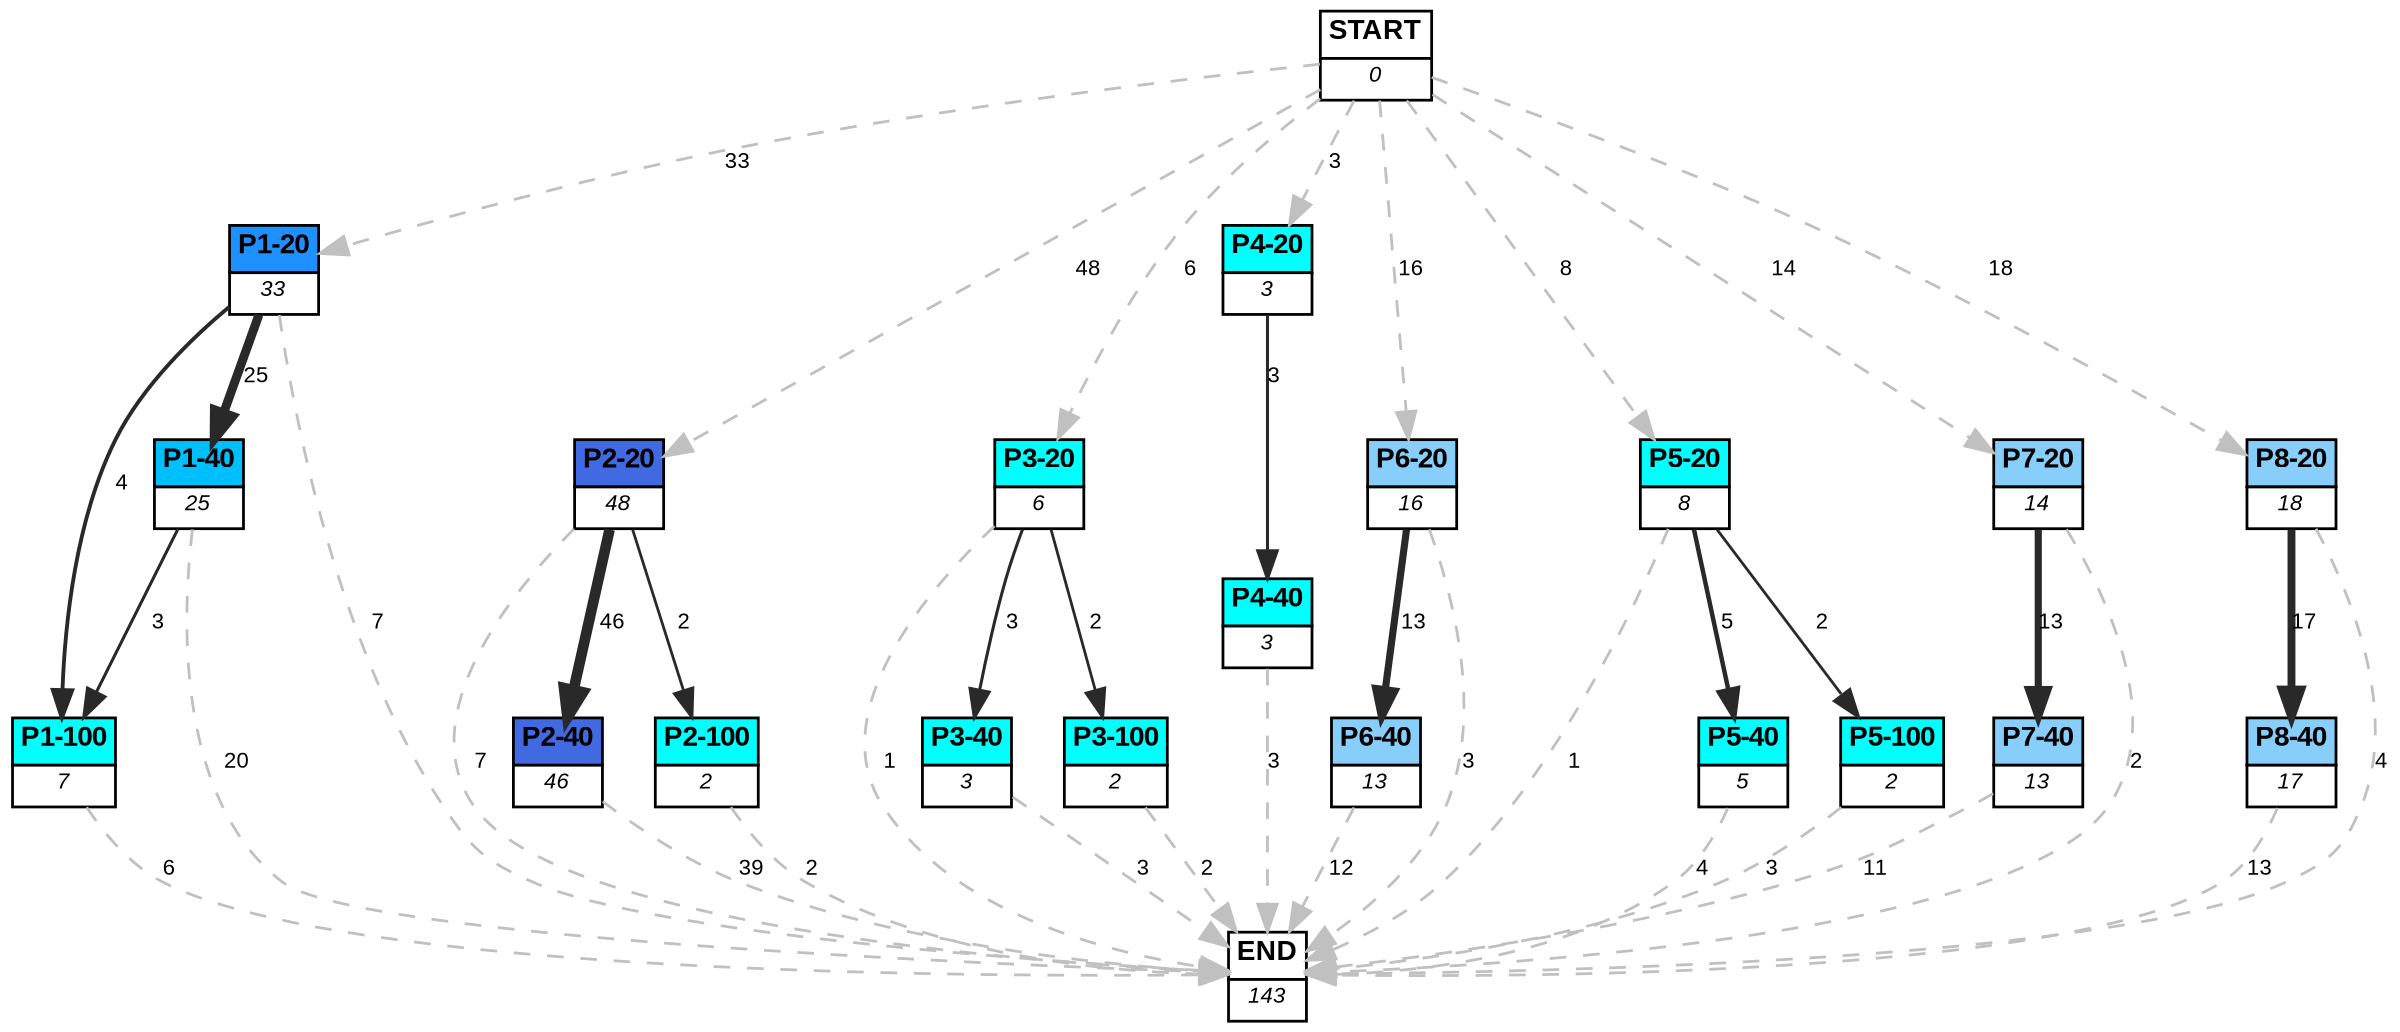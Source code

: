 digraph graphname {
	dpi = 150
	size="16,11!";
	margin = 0;
"P1-20" [shape=plain, label=<<table border="0" cellborder="1" cellspacing="0"><tr><td bgcolor="dodgerblue"><FONT face="Arial" POINT-SIZE="10"><b>P1-20</b></FONT></td></tr><tr><td bgcolor="white"><FONT face="Arial" POINT-SIZE="8"><i>33</i></FONT></td></tr></table>>]
"P1-40" [shape=plain, label=<<table border="0" cellborder="1" cellspacing="0"><tr><td bgcolor="deepskyblue"><FONT face="Arial" POINT-SIZE="10"><b>P1-40</b></FONT></td></tr><tr><td bgcolor="white"><FONT face="Arial" POINT-SIZE="8"><i>25</i></FONT></td></tr></table>>]
"P1-100" [shape=plain, label=<<table border="0" cellborder="1" cellspacing="0"><tr><td bgcolor="aqua"><FONT face="Arial" POINT-SIZE="10"><b>P1-100</b></FONT></td></tr><tr><td bgcolor="white"><FONT face="Arial" POINT-SIZE="8"><i>7</i></FONT></td></tr></table>>]
"P2-20" [shape=plain, label=<<table border="0" cellborder="1" cellspacing="0"><tr><td bgcolor="royalblue"><FONT face="Arial" POINT-SIZE="10"><b>P2-20</b></FONT></td></tr><tr><td bgcolor="white"><FONT face="Arial" POINT-SIZE="8"><i>48</i></FONT></td></tr></table>>]
"P2-40" [shape=plain, label=<<table border="0" cellborder="1" cellspacing="0"><tr><td bgcolor="royalblue"><FONT face="Arial" POINT-SIZE="10"><b>P2-40</b></FONT></td></tr><tr><td bgcolor="white"><FONT face="Arial" POINT-SIZE="8"><i>46</i></FONT></td></tr></table>>]
"P3-20" [shape=plain, label=<<table border="0" cellborder="1" cellspacing="0"><tr><td bgcolor="aqua"><FONT face="Arial" POINT-SIZE="10"><b>P3-20</b></FONT></td></tr><tr><td bgcolor="white"><FONT face="Arial" POINT-SIZE="8"><i>6</i></FONT></td></tr></table>>]
"P3-40" [shape=plain, label=<<table border="0" cellborder="1" cellspacing="0"><tr><td bgcolor="aqua"><FONT face="Arial" POINT-SIZE="10"><b>P3-40</b></FONT></td></tr><tr><td bgcolor="white"><FONT face="Arial" POINT-SIZE="8"><i>3</i></FONT></td></tr></table>>]
"P4-20" [shape=plain, label=<<table border="0" cellborder="1" cellspacing="0"><tr><td bgcolor="aqua"><FONT face="Arial" POINT-SIZE="10"><b>P4-20</b></FONT></td></tr><tr><td bgcolor="white"><FONT face="Arial" POINT-SIZE="8"><i>3</i></FONT></td></tr></table>>]
"P4-40" [shape=plain, label=<<table border="0" cellborder="1" cellspacing="0"><tr><td bgcolor="aqua"><FONT face="Arial" POINT-SIZE="10"><b>P4-40</b></FONT></td></tr><tr><td bgcolor="white"><FONT face="Arial" POINT-SIZE="8"><i>3</i></FONT></td></tr></table>>]
"P6-20" [shape=plain, label=<<table border="0" cellborder="1" cellspacing="0"><tr><td bgcolor="lightskyblue"><FONT face="Arial" POINT-SIZE="10"><b>P6-20</b></FONT></td></tr><tr><td bgcolor="white"><FONT face="Arial" POINT-SIZE="8"><i>16</i></FONT></td></tr></table>>]
"P6-40" [shape=plain, label=<<table border="0" cellborder="1" cellspacing="0"><tr><td bgcolor="lightskyblue"><FONT face="Arial" POINT-SIZE="10"><b>P6-40</b></FONT></td></tr><tr><td bgcolor="white"><FONT face="Arial" POINT-SIZE="8"><i>13</i></FONT></td></tr></table>>]
"P5-20" [shape=plain, label=<<table border="0" cellborder="1" cellspacing="0"><tr><td bgcolor="aqua"><FONT face="Arial" POINT-SIZE="10"><b>P5-20</b></FONT></td></tr><tr><td bgcolor="white"><FONT face="Arial" POINT-SIZE="8"><i>8</i></FONT></td></tr></table>>]
"P5-40" [shape=plain, label=<<table border="0" cellborder="1" cellspacing="0"><tr><td bgcolor="aqua"><FONT face="Arial" POINT-SIZE="10"><b>P5-40</b></FONT></td></tr><tr><td bgcolor="white"><FONT face="Arial" POINT-SIZE="8"><i>5</i></FONT></td></tr></table>>]
"P2-100" [shape=plain, label=<<table border="0" cellborder="1" cellspacing="0"><tr><td bgcolor="aqua"><FONT face="Arial" POINT-SIZE="10"><b>P2-100</b></FONT></td></tr><tr><td bgcolor="white"><FONT face="Arial" POINT-SIZE="8"><i>2</i></FONT></td></tr></table>>]
"P3-100" [shape=plain, label=<<table border="0" cellborder="1" cellspacing="0"><tr><td bgcolor="aqua"><FONT face="Arial" POINT-SIZE="10"><b>P3-100</b></FONT></td></tr><tr><td bgcolor="white"><FONT face="Arial" POINT-SIZE="8"><i>2</i></FONT></td></tr></table>>]
"P5-100" [shape=plain, label=<<table border="0" cellborder="1" cellspacing="0"><tr><td bgcolor="aqua"><FONT face="Arial" POINT-SIZE="10"><b>P5-100</b></FONT></td></tr><tr><td bgcolor="white"><FONT face="Arial" POINT-SIZE="8"><i>2</i></FONT></td></tr></table>>]
"P7-20" [shape=plain, label=<<table border="0" cellborder="1" cellspacing="0"><tr><td bgcolor="lightskyblue"><FONT face="Arial" POINT-SIZE="10"><b>P7-20</b></FONT></td></tr><tr><td bgcolor="white"><FONT face="Arial" POINT-SIZE="8"><i>14</i></FONT></td></tr></table>>]
"P7-40" [shape=plain, label=<<table border="0" cellborder="1" cellspacing="0"><tr><td bgcolor="lightskyblue"><FONT face="Arial" POINT-SIZE="10"><b>P7-40</b></FONT></td></tr><tr><td bgcolor="white"><FONT face="Arial" POINT-SIZE="8"><i>13</i></FONT></td></tr></table>>]
"P8-20" [shape=plain, label=<<table border="0" cellborder="1" cellspacing="0"><tr><td bgcolor="lightskyblue"><FONT face="Arial" POINT-SIZE="10"><b>P8-20</b></FONT></td></tr><tr><td bgcolor="white"><FONT face="Arial" POINT-SIZE="8"><i>18</i></FONT></td></tr></table>>]
"P8-40" [shape=plain, label=<<table border="0" cellborder="1" cellspacing="0"><tr><td bgcolor="lightskyblue"><FONT face="Arial" POINT-SIZE="10"><b>P8-40</b></FONT></td></tr><tr><td bgcolor="white"><FONT face="Arial" POINT-SIZE="8"><i>17</i></FONT></td></tr></table>>]
"START" [shape=plain, label=<<table border="0" cellborder="1" cellspacing="0"><tr><td bgcolor="white"><FONT face="Arial" POINT-SIZE="10"><b>START</b></FONT></td></tr><tr><td bgcolor="white"><FONT face="Arial" POINT-SIZE="8"><i>0</i></FONT></td></tr></table>>]
"END" [shape=plain, label=<<table border="0" cellborder="1" cellspacing="0"><tr><td bgcolor="white"><FONT face="Arial" POINT-SIZE="10"><b>END</b></FONT></td></tr><tr><td bgcolor="white"><FONT face="Arial" POINT-SIZE="8"><i>143</i></FONT></td></tr></table>>]
"P1-20" -> "P1-40" [ color=grey16 penwidth = "3.2188758248682006"label ="25" labelfloat=false fontname="Arial" fontsize=8]
"P1-20" -> "P1-100" [ color=grey16 penwidth = "1.3862943611198906"label ="4" labelfloat=false fontname="Arial" fontsize=8]
"P1-20" -> "END" [ style = dashed color=grey label ="7" labelfloat=false fontname="Arial" fontsize=8]
"P1-40" -> "P1-100" [ color=grey16 penwidth = "1.0986122886681098"label ="3" labelfloat=false fontname="Arial" fontsize=8]
"P1-40" -> "END" [ style = dashed color=grey label ="20" labelfloat=false fontname="Arial" fontsize=8]
"P1-100" -> "END" [ style = dashed color=grey label ="6" labelfloat=false fontname="Arial" fontsize=8]
"P2-20" -> "P2-40" [ color=grey16 penwidth = "3.828641396489095"label ="46" labelfloat=false fontname="Arial" fontsize=8]
"P2-20" -> "P2-100" [ color=grey16 penwidth = "1"label ="2" labelfloat=false fontname="Arial" fontsize=8]
"P2-20" -> "END" [ style = dashed color=grey label ="7" labelfloat=false fontname="Arial" fontsize=8]
"P2-40" -> "END" [ style = dashed color=grey label ="39" labelfloat=false fontname="Arial" fontsize=8]
"P3-20" -> "P3-40" [ color=grey16 penwidth = "1.0986122886681098"label ="3" labelfloat=false fontname="Arial" fontsize=8]
"P3-20" -> "P3-100" [ color=grey16 penwidth = "1"label ="2" labelfloat=false fontname="Arial" fontsize=8]
"P3-20" -> "END" [ style = dashed color=grey label ="1" labelfloat=false fontname="Arial" fontsize=8]
"P3-40" -> "END" [ style = dashed color=grey label ="3" labelfloat=false fontname="Arial" fontsize=8]
"P4-20" -> "P4-40" [ color=grey16 penwidth = "1.0986122886681098"label ="3" labelfloat=false fontname="Arial" fontsize=8]
"P4-40" -> "END" [ style = dashed color=grey label ="3" labelfloat=false fontname="Arial" fontsize=8]
"P6-20" -> "P6-40" [ color=grey16 penwidth = "2.5649493574615367"label ="13" labelfloat=false fontname="Arial" fontsize=8]
"P6-20" -> "END" [ style = dashed color=grey label ="3" labelfloat=false fontname="Arial" fontsize=8]
"P6-40" -> "END" [ style = dashed color=grey label ="12" labelfloat=false fontname="Arial" fontsize=8]
"P5-20" -> "P5-40" [ color=grey16 penwidth = "1.6094379124341003"label ="5" labelfloat=false fontname="Arial" fontsize=8]
"P5-20" -> "P5-100" [ color=grey16 penwidth = "1"label ="2" labelfloat=false fontname="Arial" fontsize=8]
"P5-20" -> "END" [ style = dashed color=grey label ="1" labelfloat=false fontname="Arial" fontsize=8]
"P5-40" -> "END" [ style = dashed color=grey label ="4" labelfloat=false fontname="Arial" fontsize=8]
"P2-100" -> "END" [ style = dashed color=grey label ="2" labelfloat=false fontname="Arial" fontsize=8]
"P3-100" -> "END" [ style = dashed color=grey label ="2" labelfloat=false fontname="Arial" fontsize=8]
"P5-100" -> "END" [ style = dashed color=grey label ="3" labelfloat=false fontname="Arial" fontsize=8]
"P7-20" -> "P7-40" [ color=grey16 penwidth = "2.5649493574615367"label ="13" labelfloat=false fontname="Arial" fontsize=8]
"P7-20" -> "END" [ style = dashed color=grey label ="2" labelfloat=false fontname="Arial" fontsize=8]
"P7-40" -> "END" [ style = dashed color=grey label ="11" labelfloat=false fontname="Arial" fontsize=8]
"P8-20" -> "P8-40" [ color=grey16 penwidth = "2.833213344056216"label ="17" labelfloat=false fontname="Arial" fontsize=8]
"P8-20" -> "END" [ style = dashed color=grey label ="4" labelfloat=false fontname="Arial" fontsize=8]
"P8-40" -> "END" [ style = dashed color=grey label ="13" labelfloat=false fontname="Arial" fontsize=8]
"START" -> "P1-20" [ style = dashed color=grey label ="33" labelfloat=false fontname="Arial" fontsize=8]
"START" -> "P2-20" [ style = dashed color=grey label ="48" labelfloat=false fontname="Arial" fontsize=8]
"START" -> "P3-20" [ style = dashed color=grey label ="6" labelfloat=false fontname="Arial" fontsize=8]
"START" -> "P4-20" [ style = dashed color=grey label ="3" labelfloat=false fontname="Arial" fontsize=8]
"START" -> "P6-20" [ style = dashed color=grey label ="16" labelfloat=false fontname="Arial" fontsize=8]
"START" -> "P5-20" [ style = dashed color=grey label ="8" labelfloat=false fontname="Arial" fontsize=8]
"START" -> "P7-20" [ style = dashed color=grey label ="14" labelfloat=false fontname="Arial" fontsize=8]
"START" -> "P8-20" [ style = dashed color=grey label ="18" labelfloat=false fontname="Arial" fontsize=8]
}